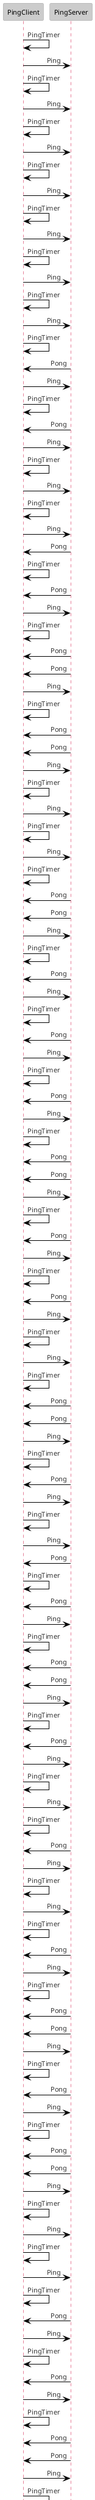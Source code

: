 @startuml
!theme reddress-lightred
skinparam shadowing false
skinparam sequenceArrowThickness 1
skinparam responseMessageBelowArrow true
skinparam sequenceMessageAlign right
PingClient -> PingClient : PingTimer
PingClient -> PingServer : Ping
PingClient -> PingClient : PingTimer
PingClient -> PingServer : Ping
PingClient -> PingClient : PingTimer
PingClient -> PingServer : Ping
PingClient -> PingClient : PingTimer
PingClient -> PingServer : Ping
PingClient -> PingClient : PingTimer
PingClient -> PingServer : Ping
PingClient -> PingClient : PingTimer
PingClient -> PingServer : Ping
PingClient -> PingClient : PingTimer
PingClient -> PingServer : Ping
PingClient -> PingClient : PingTimer
PingServer -> PingClient : Pong
PingClient -> PingServer : Ping
PingClient -> PingClient : PingTimer
PingServer -> PingClient : Pong
PingClient -> PingServer : Ping
PingClient -> PingClient : PingTimer
PingClient -> PingServer : Ping
PingClient -> PingClient : PingTimer
PingClient -> PingServer : Ping
PingServer -> PingClient : Pong
PingClient -> PingClient : PingTimer
PingServer -> PingClient : Pong
PingClient -> PingServer : Ping
PingClient -> PingClient : PingTimer
PingServer -> PingClient : Pong
PingServer -> PingClient : Pong
PingClient -> PingServer : Ping
PingClient -> PingClient : PingTimer
PingServer -> PingClient : Pong
PingServer -> PingClient : Pong
PingClient -> PingServer : Ping
PingClient -> PingClient : PingTimer
PingClient -> PingServer : Ping
PingClient -> PingClient : PingTimer
PingClient -> PingServer : Ping
PingClient -> PingClient : PingTimer
PingServer -> PingClient : Pong
PingServer -> PingClient : Pong
PingClient -> PingServer : Ping
PingClient -> PingClient : PingTimer
PingServer -> PingClient : Pong
PingClient -> PingServer : Ping
PingClient -> PingClient : PingTimer
PingServer -> PingClient : Pong
PingClient -> PingServer : Ping
PingClient -> PingClient : PingTimer
PingServer -> PingClient : Pong
PingClient -> PingServer : Ping
PingClient -> PingClient : PingTimer
PingServer -> PingClient : Pong
PingServer -> PingClient : Pong
PingClient -> PingServer : Ping
PingClient -> PingClient : PingTimer
PingServer -> PingClient : Pong
PingClient -> PingServer : Ping
PingClient -> PingClient : PingTimer
PingServer -> PingClient : Pong
PingClient -> PingServer : Ping
PingClient -> PingClient : PingTimer
PingClient -> PingServer : Ping
PingClient -> PingClient : PingTimer
PingServer -> PingClient : Pong
PingServer -> PingClient : Pong
PingClient -> PingServer : Ping
PingClient -> PingClient : PingTimer
PingServer -> PingClient : Pong
PingClient -> PingServer : Ping
PingClient -> PingClient : PingTimer
PingClient -> PingServer : Ping
PingServer -> PingClient : Pong
PingClient -> PingClient : PingTimer
PingServer -> PingClient : Pong
PingClient -> PingServer : Ping
PingClient -> PingClient : PingTimer
PingServer -> PingClient : Pong
PingServer -> PingClient : Pong
PingClient -> PingServer : Ping
PingClient -> PingClient : PingTimer
PingServer -> PingClient : Pong
PingClient -> PingServer : Ping
PingClient -> PingClient : PingTimer
PingClient -> PingServer : Ping
PingClient -> PingClient : PingTimer
PingServer -> PingClient : Pong
PingClient -> PingServer : Ping
PingClient -> PingClient : PingTimer
PingClient -> PingServer : Ping
PingClient -> PingClient : PingTimer
PingServer -> PingClient : Pong
PingClient -> PingServer : Ping
PingClient -> PingClient : PingTimer
PingServer -> PingClient : Pong
PingServer -> PingClient : Pong
PingClient -> PingServer : Ping
PingClient -> PingClient : PingTimer
PingServer -> PingClient : Pong
PingClient -> PingServer : Ping
PingClient -> PingClient : PingTimer
PingServer -> PingClient : Pong
PingServer -> PingClient : Pong
PingClient -> PingServer : Ping
PingClient -> PingClient : PingTimer
PingClient -> PingServer : Ping
PingClient -> PingClient : PingTimer
PingClient -> PingServer : Ping
PingClient -> PingClient : PingTimer
PingServer -> PingClient : Pong
PingClient -> PingServer : Ping
PingClient -> PingClient : PingTimer
PingServer -> PingClient : Pong
PingClient -> PingServer : Ping
PingClient -> PingClient : PingTimer
PingServer -> PingClient : Pong
PingServer -> PingClient : Pong
PingClient -> PingServer : Ping
PingClient -> PingClient : PingTimer
PingServer -> PingClient : Pong
PingClient -> PingServer : Ping
PingClient -> PingClient : PingTimer
PingServer -> PingClient : Pong
PingClient -> PingServer : Ping
PingClient -> PingClient : PingTimer
PingServer -> PingClient : Pong
PingClient -> PingServer : Ping
PingClient -> PingClient : PingTimer
PingServer -> PingClient : Pong
PingClient -> PingServer : Ping
PingClient -> PingClient : PingTimer
PingClient -> PingServer : Ping
PingClient -> PingClient : PingTimer
PingServer -> PingClient : Pong
PingServer -> PingClient : Pong
PingServer -> PingClient : Pong
PingClient -> PingServer : Ping
PingClient -> PingClient : PingTimer
PingServer -> PingClient : Pong
PingClient -> PingServer : Ping
PingClient -> PingClient : PingTimer
PingServer -> PingClient : Pong
PingClient -> PingServer : Ping
PingClient -> PingClient : PingTimer
PingClient -> PingServer : Ping
PingClient -> PingClient : PingTimer
PingServer -> PingClient : Pong
PingClient -> PingServer : Ping
PingClient -> PingClient : PingTimer
PingServer -> PingClient : Pong
PingClient -> PingServer : Ping
PingClient -> PingClient : PingTimer
PingClient -> PingServer : Ping
PingClient -> PingClient : PingTimer
PingServer -> PingClient : Pong
PingServer -> PingClient : Pong
PingClient -> PingServer : Ping
PingClient -> PingClient : PingTimer
PingServer -> PingClient : Pong
PingServer -> PingClient : Pong
PingClient -> PingServer : Ping
PingClient -> PingClient : PingTimer
PingServer -> PingClient : Pong
PingClient -> PingServer : Ping
PingClient -> PingClient : PingTimer
PingServer -> PingClient : Pong
PingServer -> PingClient : Pong
PingClient -> PingServer : Ping
PingClient -> PingClient : PingTimer
PingClient -> PingServer : Ping
PingClient -> PingClient : PingTimer
PingServer -> PingClient : Pong
PingClient -> PingServer : Ping
PingClient -> PingClient : PingTimer
PingClient -> PingServer : Ping
PingClient -> PingClient : PingTimer
PingClient -> PingServer : Ping
PingClient -> PingClient : PingTimer
PingServer -> PingClient : Pong
PingClient -> PingServer : Ping
PingClient -> PingClient : PingTimer
PingServer -> PingClient : Pong
PingServer -> PingClient : Pong
PingClient -> PingServer : Ping
PingClient -> PingClient : PingTimer
PingServer -> PingClient : Pong
PingClient -> PingServer : Ping
PingClient -> PingClient : PingTimer
PingServer -> PingClient : Pong
PingClient -> PingServer : Ping
PingClient -> PingClient : PingTimer
PingServer -> PingClient : Pong
PingServer -> PingClient : Pong
PingServer -> PingClient : Pong
PingClient -> PingServer : Ping
PingClient -> PingClient : PingTimer
PingServer -> PingClient : Pong
PingServer -> PingClient : Pong
PingClient -> PingServer : Ping
PingClient -> PingClient : PingTimer
PingServer -> PingClient : Pong
PingClient -> PingServer : Ping
PingClient -> PingClient : PingTimer
PingClient -> PingServer : Ping
PingClient -> PingClient : PingTimer
PingServer -> PingClient : Pong
PingClient -> PingServer : Ping
PingClient -> PingClient : PingTimer
PingClient -> PingServer : Ping
PingClient -> PingClient : PingTimer
PingClient -> PingServer : Ping
PingClient -> PingClient : PingTimer
PingClient -> PingServer : Ping
PingClient -> PingClient : PingTimer
PingServer -> PingClient : Pong
PingServer -> PingClient : Pong
PingClient -> PingServer : Ping
PingClient -> PingClient : PingTimer
PingServer -> PingClient : Pong
PingServer -> PingClient : Pong
PingClient -> PingServer : Ping
PingClient -> PingClient : PingTimer
PingClient -> PingServer : Ping
PingClient -> PingClient : PingTimer
PingServer -> PingClient : Pong
PingServer -> PingClient : Pong
PingClient -> PingServer : Ping
PingClient -> PingClient : PingTimer
PingServer -> PingClient : Pong
PingClient -> PingServer : Ping
PingClient -> PingClient : PingTimer
PingServer -> PingClient : Pong
PingServer -> PingClient : Pong
PingClient -> PingServer : Ping
PingClient -> PingClient : PingTimer
PingClient -> PingServer : Ping
PingClient -> PingClient : PingTimer
PingServer -> PingClient : Pong
PingServer -> PingClient : Pong
PingServer -> PingClient : Pong
PingClient -> PingServer : Ping
PingClient -> PingClient : PingTimer
PingClient -> PingServer : Ping
PingClient -> PingClient : PingTimer
PingClient -> PingServer : Ping
PingClient -> PingClient : PingTimer
PingClient -> PingServer : Ping
PingClient -> PingClient : PingTimer
PingServer -> PingClient : Pong
PingClient -> PingServer : Ping
PingClient -> PingClient : PingTimer
PingClient -> PingServer : Ping
PingClient -> PingClient : PingTimer
PingServer -> PingClient : Pong
PingClient -> PingServer : Ping
PingClient -> PingClient : PingTimer
PingServer -> PingClient : Pong
PingClient -> PingServer : Ping
PingClient -> PingClient : PingTimer
PingServer -> PingClient : Pong
PingServer -> PingClient : Pong
PingClient -> PingServer : Ping
PingClient -> PingClient : PingTimer
PingServer -> PingClient : Pong
PingClient -> PingServer : Ping
PingClient -> PingClient : PingTimer
PingServer -> PingClient : Pong
PingServer -> PingClient : Pong
PingClient -> PingServer : Ping
PingClient -> PingClient : PingTimer
PingServer -> PingClient : Pong
PingServer -> PingClient : Pong
@enduml

